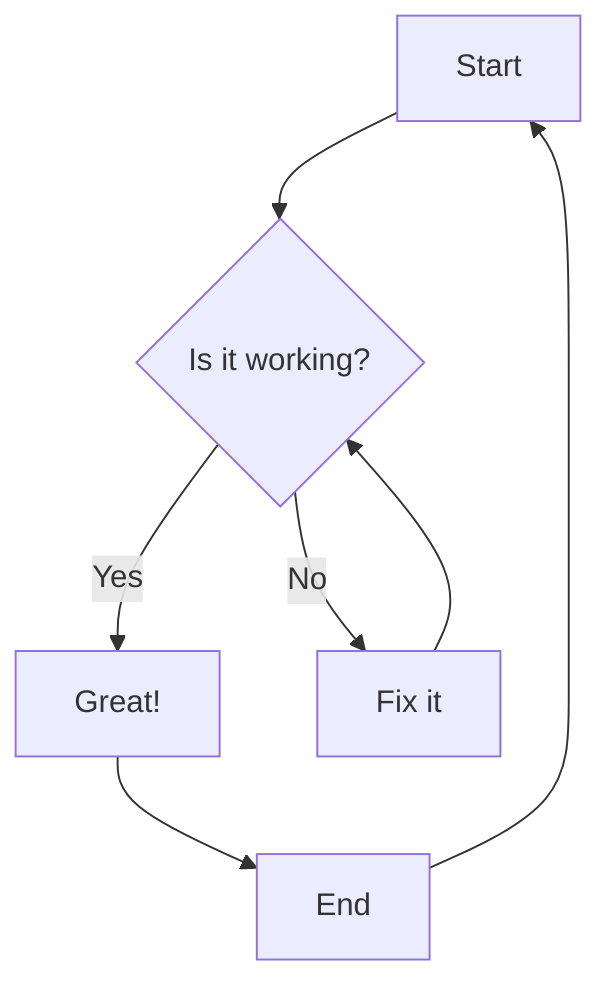 graph TD;
    A[Start] --> B{Is it working?};
    B -- Yes --> C[Great!];
    B -- No --> D[Fix it];
    D --> B;
    C --> E[End];
    E --> A;